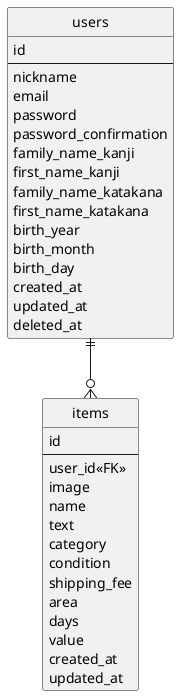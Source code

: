 @startuml furima
' hide the spot
hide circle

' avoid problems with angled crows feet
skinparam linetype ortho

entity "items" as items {
  id
  --
  user_id<<FK>>
  image
  name
  text
  category
  condition
  shipping_fee
  area
  days
  value
  created_at
  updated_at
}

entity "users" as users {
  id
  --
  nickname
  email
  password
  password_confirmation
  family_name_kanji
  first_name_kanji
  family_name_katakana
  first_name_katakana
  birth_year
  birth_month
  birth_day
  created_at
  updated_at
  deleted_at
}



users ||--o{ items


@enduml